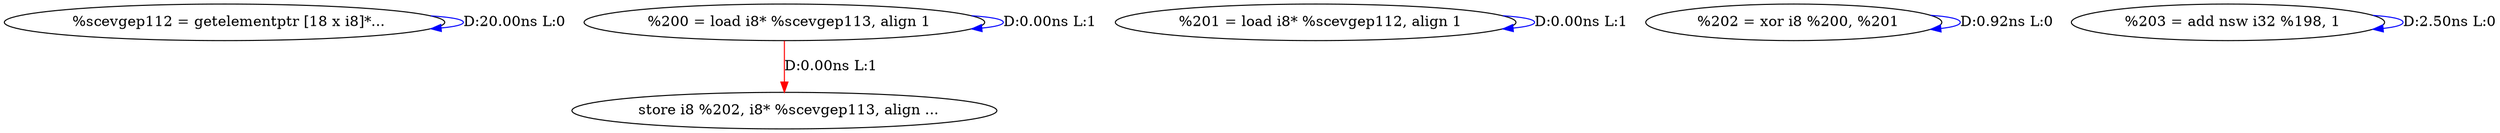 digraph {
Node0x36e2470[label="  %scevgep112 = getelementptr [18 x i8]*..."];
Node0x36e2470 -> Node0x36e2470[label="D:20.00ns L:0",color=blue];
Node0x36e2550[label="  %200 = load i8* %scevgep113, align 1"];
Node0x36e2550 -> Node0x36e2550[label="D:0.00ns L:1",color=blue];
Node0x36e2870[label="  store i8 %202, i8* %scevgep113, align ..."];
Node0x36e2550 -> Node0x36e2870[label="D:0.00ns L:1",color=red];
Node0x36e2630[label="  %201 = load i8* %scevgep112, align 1"];
Node0x36e2630 -> Node0x36e2630[label="D:0.00ns L:1",color=blue];
Node0x36e2750[label="  %202 = xor i8 %200, %201"];
Node0x36e2750 -> Node0x36e2750[label="D:0.92ns L:0",color=blue];
Node0x36e2950[label="  %203 = add nsw i32 %198, 1"];
Node0x36e2950 -> Node0x36e2950[label="D:2.50ns L:0",color=blue];
}
